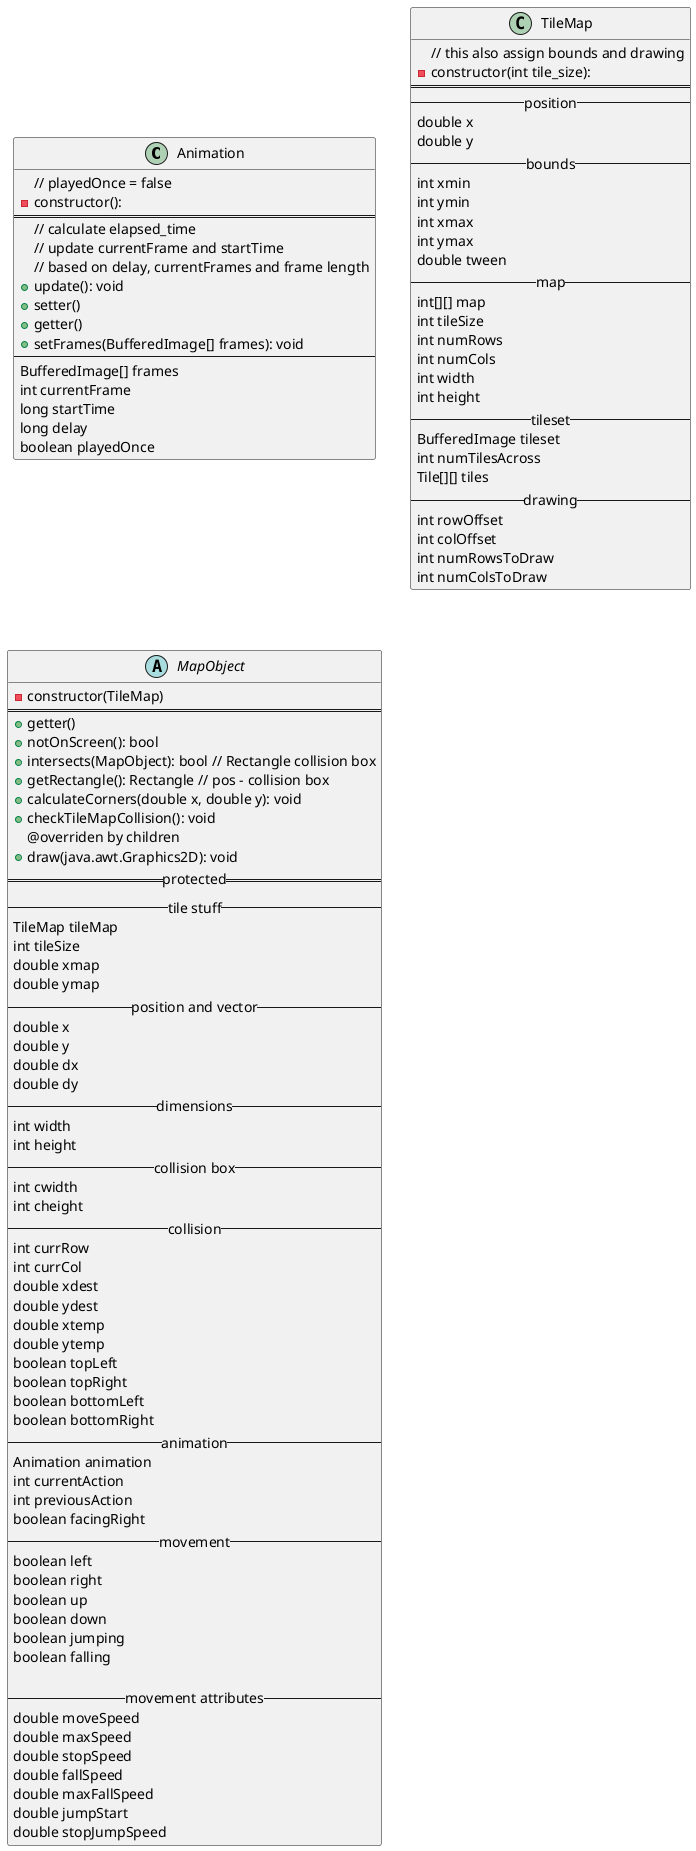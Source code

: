 @startuml
class Animation {
// playedOnce = false
- constructor():
==
// calculate elapsed_time
// update currentFrame and startTime
// based on delay, currentFrames and frame length
+ update(): void
+ setter()
+ getter()
+ setFrames(BufferedImage[] frames): void
--
BufferedImage[] frames
int currentFrame
long startTime
long delay
boolean playedOnce
}
class TileMap {
// this also assign bounds and drawing
- constructor(int tile_size):
==
--position--
double x
double y
--bounds--
int xmin
int ymin
int xmax
int ymax
double tween
--map--
int[][] map
int tileSize
int numRows
int numCols
int width
int height
--tileset--
BufferedImage tileset
int numTilesAcross
Tile[][] tiles
--drawing--
int rowOffset
int colOffset
int numRowsToDraw
int numColsToDraw
}
abstract class MapObject {
- constructor(TileMap)
==
+ getter()
+ notOnScreen(): bool
+ intersects(MapObject): bool // Rectangle collision box
+ getRectangle(): Rectangle // pos - collision box
+ calculateCorners(double x, double y): void
+ checkTileMapCollision(): void
@overriden by children
+ draw(java.awt.Graphics2D): void
==protected==
--tile stuff--
TileMap tileMap
int tileSize
double xmap
double ymap
--position and vector--
double x
double y
double dx
double dy
--dimensions--
int width
int height
--collision box--
int cwidth
int cheight
--collision--
int currRow
int currCol
double xdest
double ydest
double xtemp
double ytemp
boolean topLeft
boolean topRight
boolean bottomLeft
boolean bottomRight
--animation--
Animation animation
int currentAction
int previousAction
boolean facingRight
--movement--
boolean left
boolean right
boolean up
boolean down
boolean jumping
boolean falling

--movement attributes--
double moveSpeed
double maxSpeed
double stopSpeed
double fallSpeed
double maxFallSpeed
double jumpStart
double stopJumpSpeed
}
@enduml